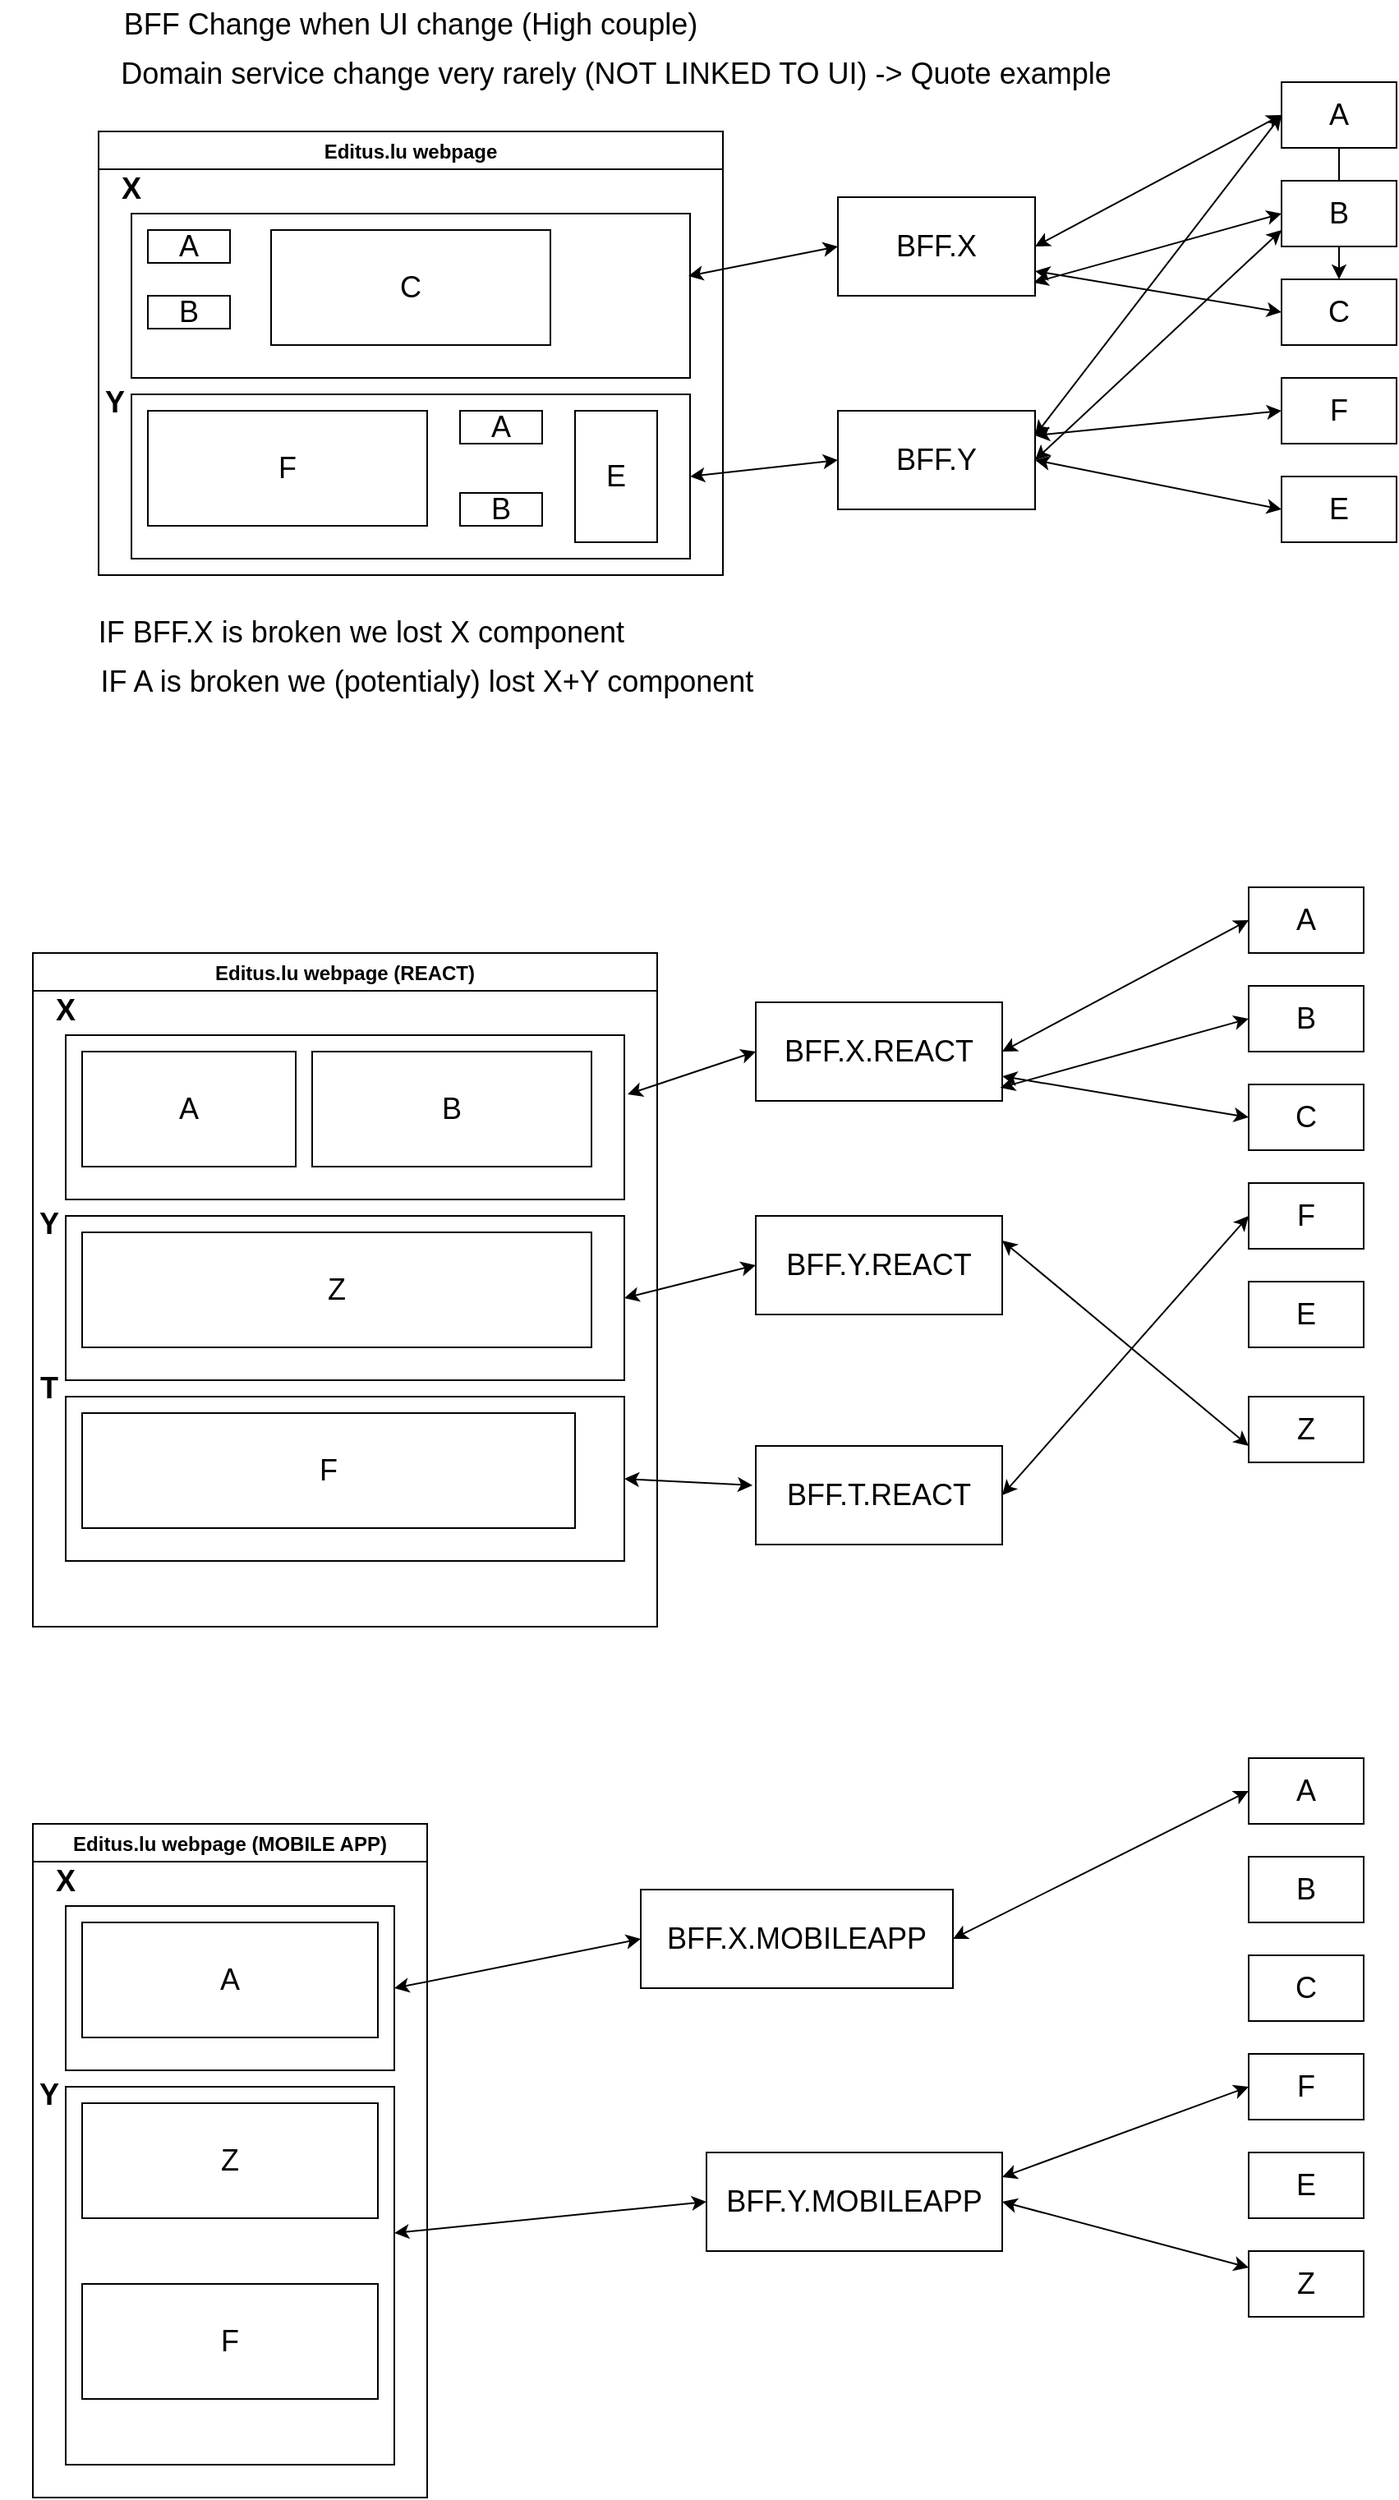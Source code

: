 <mxfile version="16.6.3" type="github">
  <diagram id="c6mJYmaqCusoTaIBJFSl" name="Page-1">
    <mxGraphModel dx="1865" dy="547" grid="1" gridSize="10" guides="1" tooltips="1" connect="1" arrows="1" fold="1" page="1" pageScale="1" pageWidth="827" pageHeight="1169" math="0" shadow="0">
      <root>
        <mxCell id="0" />
        <mxCell id="1" parent="0" />
        <mxCell id="-I1qoJd3Gczy4PTa_OBQ-3" value="Editus.lu webpage" style="swimlane;" parent="1" vertex="1">
          <mxGeometry x="20" y="110" width="380" height="270" as="geometry" />
        </mxCell>
        <mxCell id="-I1qoJd3Gczy4PTa_OBQ-4" value="" style="rounded=0;whiteSpace=wrap;html=1;" parent="-I1qoJd3Gczy4PTa_OBQ-3" vertex="1">
          <mxGeometry x="20" y="50" width="340" height="100" as="geometry" />
        </mxCell>
        <mxCell id="-I1qoJd3Gczy4PTa_OBQ-5" value="X" style="text;html=1;strokeColor=none;fillColor=none;align=center;verticalAlign=middle;whiteSpace=wrap;rounded=0;fontStyle=1;fontSize=18;" parent="-I1qoJd3Gczy4PTa_OBQ-3" vertex="1">
          <mxGeometry x="-10" y="20" width="60" height="30" as="geometry" />
        </mxCell>
        <mxCell id="-I1qoJd3Gczy4PTa_OBQ-6" value="A" style="rounded=0;whiteSpace=wrap;html=1;fontSize=18;" parent="-I1qoJd3Gczy4PTa_OBQ-3" vertex="1">
          <mxGeometry x="30" y="60" width="50" height="20" as="geometry" />
        </mxCell>
        <mxCell id="-I1qoJd3Gczy4PTa_OBQ-7" value="B" style="rounded=0;whiteSpace=wrap;html=1;fontSize=18;" parent="-I1qoJd3Gczy4PTa_OBQ-3" vertex="1">
          <mxGeometry x="30" y="100" width="50" height="20" as="geometry" />
        </mxCell>
        <mxCell id="-I1qoJd3Gczy4PTa_OBQ-8" value="C" style="rounded=0;whiteSpace=wrap;html=1;fontSize=18;" parent="-I1qoJd3Gczy4PTa_OBQ-3" vertex="1">
          <mxGeometry x="105" y="60" width="170" height="70" as="geometry" />
        </mxCell>
        <mxCell id="-I1qoJd3Gczy4PTa_OBQ-10" value="" style="rounded=0;whiteSpace=wrap;html=1;" parent="-I1qoJd3Gczy4PTa_OBQ-3" vertex="1">
          <mxGeometry x="20" y="160" width="340" height="100" as="geometry" />
        </mxCell>
        <mxCell id="-I1qoJd3Gczy4PTa_OBQ-11" value="Y" style="text;html=1;strokeColor=none;fillColor=none;align=center;verticalAlign=middle;whiteSpace=wrap;rounded=0;fontStyle=1;fontSize=18;" parent="-I1qoJd3Gczy4PTa_OBQ-3" vertex="1">
          <mxGeometry x="-20" y="150" width="60" height="30" as="geometry" />
        </mxCell>
        <mxCell id="-I1qoJd3Gczy4PTa_OBQ-12" value="F" style="rounded=0;whiteSpace=wrap;html=1;fontSize=18;" parent="-I1qoJd3Gczy4PTa_OBQ-3" vertex="1">
          <mxGeometry x="30" y="170" width="170" height="70" as="geometry" />
        </mxCell>
        <mxCell id="-I1qoJd3Gczy4PTa_OBQ-13" value="A" style="rounded=0;whiteSpace=wrap;html=1;fontSize=18;" parent="-I1qoJd3Gczy4PTa_OBQ-3" vertex="1">
          <mxGeometry x="220" y="170" width="50" height="20" as="geometry" />
        </mxCell>
        <mxCell id="-I1qoJd3Gczy4PTa_OBQ-14" value="B" style="rounded=0;whiteSpace=wrap;html=1;fontSize=18;" parent="-I1qoJd3Gczy4PTa_OBQ-3" vertex="1">
          <mxGeometry x="220" y="220" width="50" height="20" as="geometry" />
        </mxCell>
        <mxCell id="-I1qoJd3Gczy4PTa_OBQ-15" value="E" style="rounded=0;whiteSpace=wrap;html=1;fontSize=18;" parent="-I1qoJd3Gczy4PTa_OBQ-3" vertex="1">
          <mxGeometry x="290" y="170" width="50" height="80" as="geometry" />
        </mxCell>
        <mxCell id="-I1qoJd3Gczy4PTa_OBQ-16" value="BFF.X" style="rounded=0;whiteSpace=wrap;html=1;fontSize=18;" parent="1" vertex="1">
          <mxGeometry x="470" y="150" width="120" height="60" as="geometry" />
        </mxCell>
        <mxCell id="-I1qoJd3Gczy4PTa_OBQ-17" value="BFF.Y" style="rounded=0;whiteSpace=wrap;html=1;fontSize=18;" parent="1" vertex="1">
          <mxGeometry x="470" y="280" width="120" height="60" as="geometry" />
        </mxCell>
        <mxCell id="-I1qoJd3Gczy4PTa_OBQ-19" value="" style="endArrow=classic;startArrow=classic;html=1;rounded=0;fontSize=18;entryX=0;entryY=0.5;entryDx=0;entryDy=0;exitX=0.997;exitY=0.38;exitDx=0;exitDy=0;exitPerimeter=0;" parent="1" source="-I1qoJd3Gczy4PTa_OBQ-4" target="-I1qoJd3Gczy4PTa_OBQ-16" edge="1">
          <mxGeometry width="50" height="50" relative="1" as="geometry">
            <mxPoint x="390" y="400" as="sourcePoint" />
            <mxPoint x="440" y="350" as="targetPoint" />
          </mxGeometry>
        </mxCell>
        <mxCell id="-I1qoJd3Gczy4PTa_OBQ-20" value="" style="endArrow=classic;startArrow=classic;html=1;rounded=0;fontSize=18;entryX=0;entryY=0.5;entryDx=0;entryDy=0;exitX=1;exitY=0.5;exitDx=0;exitDy=0;" parent="1" source="-I1qoJd3Gczy4PTa_OBQ-10" target="-I1qoJd3Gczy4PTa_OBQ-17" edge="1">
          <mxGeometry width="50" height="50" relative="1" as="geometry">
            <mxPoint x="388.98" y="208" as="sourcePoint" />
            <mxPoint x="480" y="190" as="targetPoint" />
          </mxGeometry>
        </mxCell>
        <mxCell id="9fb_ZOP7fV99XiOLohwT-1" value="" style="edgeStyle=orthogonalEdgeStyle;rounded=0;orthogonalLoop=1;jettySize=auto;html=1;" edge="1" parent="1" source="-I1qoJd3Gczy4PTa_OBQ-21" target="-I1qoJd3Gczy4PTa_OBQ-23">
          <mxGeometry relative="1" as="geometry" />
        </mxCell>
        <mxCell id="-I1qoJd3Gczy4PTa_OBQ-21" value="A" style="rounded=0;whiteSpace=wrap;html=1;fontSize=18;" parent="1" vertex="1">
          <mxGeometry x="740" y="80" width="70" height="40" as="geometry" />
        </mxCell>
        <mxCell id="-I1qoJd3Gczy4PTa_OBQ-22" value="B" style="rounded=0;whiteSpace=wrap;html=1;fontSize=18;" parent="1" vertex="1">
          <mxGeometry x="740" y="140" width="70" height="40" as="geometry" />
        </mxCell>
        <mxCell id="-I1qoJd3Gczy4PTa_OBQ-23" value="C" style="rounded=0;whiteSpace=wrap;html=1;fontSize=18;" parent="1" vertex="1">
          <mxGeometry x="740" y="200" width="70" height="40" as="geometry" />
        </mxCell>
        <mxCell id="-I1qoJd3Gczy4PTa_OBQ-25" value="F" style="rounded=0;whiteSpace=wrap;html=1;fontSize=18;" parent="1" vertex="1">
          <mxGeometry x="740" y="260" width="70" height="40" as="geometry" />
        </mxCell>
        <mxCell id="-I1qoJd3Gczy4PTa_OBQ-26" value="E" style="rounded=0;whiteSpace=wrap;html=1;fontSize=18;" parent="1" vertex="1">
          <mxGeometry x="740" y="320" width="70" height="40" as="geometry" />
        </mxCell>
        <mxCell id="-I1qoJd3Gczy4PTa_OBQ-28" value="" style="endArrow=classic;startArrow=classic;html=1;rounded=0;fontSize=18;entryX=0;entryY=0.5;entryDx=0;entryDy=0;exitX=1;exitY=0.5;exitDx=0;exitDy=0;" parent="1" source="-I1qoJd3Gczy4PTa_OBQ-16" target="-I1qoJd3Gczy4PTa_OBQ-21" edge="1">
          <mxGeometry width="50" height="50" relative="1" as="geometry">
            <mxPoint x="388.98" y="208" as="sourcePoint" />
            <mxPoint x="480" y="190" as="targetPoint" />
          </mxGeometry>
        </mxCell>
        <mxCell id="-I1qoJd3Gczy4PTa_OBQ-29" value="" style="endArrow=classic;startArrow=classic;html=1;rounded=0;fontSize=18;entryX=0;entryY=0.5;entryDx=0;entryDy=0;exitX=0.992;exitY=0.867;exitDx=0;exitDy=0;exitPerimeter=0;" parent="1" source="-I1qoJd3Gczy4PTa_OBQ-16" target="-I1qoJd3Gczy4PTa_OBQ-22" edge="1">
          <mxGeometry width="50" height="50" relative="1" as="geometry">
            <mxPoint x="600" y="190" as="sourcePoint" />
            <mxPoint x="670" y="110" as="targetPoint" />
          </mxGeometry>
        </mxCell>
        <mxCell id="-I1qoJd3Gczy4PTa_OBQ-30" value="" style="endArrow=classic;startArrow=classic;html=1;rounded=0;fontSize=18;entryX=0;entryY=0.5;entryDx=0;entryDy=0;exitX=1;exitY=0.75;exitDx=0;exitDy=0;" parent="1" source="-I1qoJd3Gczy4PTa_OBQ-16" target="-I1qoJd3Gczy4PTa_OBQ-23" edge="1">
          <mxGeometry width="50" height="50" relative="1" as="geometry">
            <mxPoint x="599.04" y="212.02" as="sourcePoint" />
            <mxPoint x="670" y="170" as="targetPoint" />
          </mxGeometry>
        </mxCell>
        <mxCell id="-I1qoJd3Gczy4PTa_OBQ-31" value="" style="endArrow=classic;startArrow=classic;html=1;rounded=0;fontSize=18;entryX=0;entryY=0.5;entryDx=0;entryDy=0;exitX=1;exitY=0.25;exitDx=0;exitDy=0;" parent="1" source="-I1qoJd3Gczy4PTa_OBQ-17" target="-I1qoJd3Gczy4PTa_OBQ-25" edge="1">
          <mxGeometry width="50" height="50" relative="1" as="geometry">
            <mxPoint x="600" y="205" as="sourcePoint" />
            <mxPoint x="750" y="230" as="targetPoint" />
          </mxGeometry>
        </mxCell>
        <mxCell id="-I1qoJd3Gczy4PTa_OBQ-32" value="" style="endArrow=classic;startArrow=classic;html=1;rounded=0;fontSize=18;entryX=0;entryY=0.5;entryDx=0;entryDy=0;exitX=1;exitY=0.25;exitDx=0;exitDy=0;" parent="1" source="-I1qoJd3Gczy4PTa_OBQ-17" target="-I1qoJd3Gczy4PTa_OBQ-21" edge="1">
          <mxGeometry width="50" height="50" relative="1" as="geometry">
            <mxPoint x="600" y="305" as="sourcePoint" />
            <mxPoint x="750" y="290" as="targetPoint" />
          </mxGeometry>
        </mxCell>
        <mxCell id="-I1qoJd3Gczy4PTa_OBQ-33" value="" style="endArrow=classic;startArrow=classic;html=1;rounded=0;fontSize=18;entryX=0;entryY=0.75;entryDx=0;entryDy=0;exitX=1;exitY=0.5;exitDx=0;exitDy=0;" parent="1" source="-I1qoJd3Gczy4PTa_OBQ-17" target="-I1qoJd3Gczy4PTa_OBQ-22" edge="1">
          <mxGeometry width="50" height="50" relative="1" as="geometry">
            <mxPoint x="600" y="305" as="sourcePoint" />
            <mxPoint x="750" y="110" as="targetPoint" />
          </mxGeometry>
        </mxCell>
        <mxCell id="-I1qoJd3Gczy4PTa_OBQ-34" value="" style="endArrow=classic;startArrow=classic;html=1;rounded=0;fontSize=18;entryX=0;entryY=0.5;entryDx=0;entryDy=0;exitX=1;exitY=0.5;exitDx=0;exitDy=0;" parent="1" source="-I1qoJd3Gczy4PTa_OBQ-17" target="-I1qoJd3Gczy4PTa_OBQ-26" edge="1">
          <mxGeometry width="50" height="50" relative="1" as="geometry">
            <mxPoint x="600" y="320" as="sourcePoint" />
            <mxPoint x="750" y="180" as="targetPoint" />
          </mxGeometry>
        </mxCell>
        <mxCell id="-I1qoJd3Gczy4PTa_OBQ-44" value="BFF.X.REACT" style="rounded=0;whiteSpace=wrap;html=1;fontSize=18;" parent="1" vertex="1">
          <mxGeometry x="420" y="640" width="150" height="60" as="geometry" />
        </mxCell>
        <mxCell id="-I1qoJd3Gczy4PTa_OBQ-45" value="BFF.Y.REACT" style="rounded=0;whiteSpace=wrap;html=1;fontSize=18;" parent="1" vertex="1">
          <mxGeometry x="420" y="770" width="150" height="60" as="geometry" />
        </mxCell>
        <mxCell id="-I1qoJd3Gczy4PTa_OBQ-46" value="" style="endArrow=classic;startArrow=classic;html=1;rounded=0;fontSize=18;entryX=0;entryY=0.5;entryDx=0;entryDy=0;exitX=1.006;exitY=0.36;exitDx=0;exitDy=0;exitPerimeter=0;" parent="1" source="-I1qoJd3Gczy4PTa_OBQ-73" target="-I1qoJd3Gczy4PTa_OBQ-44" edge="1">
          <mxGeometry width="50" height="50" relative="1" as="geometry">
            <mxPoint x="358.98" y="688" as="sourcePoint" />
            <mxPoint x="420" y="840" as="targetPoint" />
          </mxGeometry>
        </mxCell>
        <mxCell id="-I1qoJd3Gczy4PTa_OBQ-47" value="" style="endArrow=classic;startArrow=classic;html=1;rounded=0;fontSize=18;entryX=0;entryY=0.5;entryDx=0;entryDy=0;exitX=1;exitY=0.5;exitDx=0;exitDy=0;" parent="1" source="-I1qoJd3Gczy4PTa_OBQ-78" target="-I1qoJd3Gczy4PTa_OBQ-45" edge="1">
          <mxGeometry width="50" height="50" relative="1" as="geometry">
            <mxPoint x="360" y="810" as="sourcePoint" />
            <mxPoint x="460" y="680" as="targetPoint" />
          </mxGeometry>
        </mxCell>
        <mxCell id="-I1qoJd3Gczy4PTa_OBQ-48" value="A" style="rounded=0;whiteSpace=wrap;html=1;fontSize=18;" parent="1" vertex="1">
          <mxGeometry x="720" y="570" width="70" height="40" as="geometry" />
        </mxCell>
        <mxCell id="-I1qoJd3Gczy4PTa_OBQ-49" value="B" style="rounded=0;whiteSpace=wrap;html=1;fontSize=18;" parent="1" vertex="1">
          <mxGeometry x="720" y="630" width="70" height="40" as="geometry" />
        </mxCell>
        <mxCell id="-I1qoJd3Gczy4PTa_OBQ-50" value="C" style="rounded=0;whiteSpace=wrap;html=1;fontSize=18;" parent="1" vertex="1">
          <mxGeometry x="720" y="690" width="70" height="40" as="geometry" />
        </mxCell>
        <mxCell id="-I1qoJd3Gczy4PTa_OBQ-51" value="F" style="rounded=0;whiteSpace=wrap;html=1;fontSize=18;" parent="1" vertex="1">
          <mxGeometry x="720" y="750" width="70" height="40" as="geometry" />
        </mxCell>
        <mxCell id="-I1qoJd3Gczy4PTa_OBQ-52" value="E" style="rounded=0;whiteSpace=wrap;html=1;fontSize=18;" parent="1" vertex="1">
          <mxGeometry x="720" y="810" width="70" height="40" as="geometry" />
        </mxCell>
        <mxCell id="-I1qoJd3Gczy4PTa_OBQ-53" value="" style="endArrow=classic;startArrow=classic;html=1;rounded=0;fontSize=18;entryX=0;entryY=0.5;entryDx=0;entryDy=0;exitX=1;exitY=0.5;exitDx=0;exitDy=0;" parent="1" source="-I1qoJd3Gczy4PTa_OBQ-44" target="-I1qoJd3Gczy4PTa_OBQ-48" edge="1">
          <mxGeometry width="50" height="50" relative="1" as="geometry">
            <mxPoint x="368.98" y="698" as="sourcePoint" />
            <mxPoint x="460" y="680" as="targetPoint" />
          </mxGeometry>
        </mxCell>
        <mxCell id="-I1qoJd3Gczy4PTa_OBQ-54" value="" style="endArrow=classic;startArrow=classic;html=1;rounded=0;fontSize=18;entryX=0;entryY=0.5;entryDx=0;entryDy=0;exitX=0.992;exitY=0.867;exitDx=0;exitDy=0;exitPerimeter=0;" parent="1" source="-I1qoJd3Gczy4PTa_OBQ-44" target="-I1qoJd3Gczy4PTa_OBQ-49" edge="1">
          <mxGeometry width="50" height="50" relative="1" as="geometry">
            <mxPoint x="580" y="680" as="sourcePoint" />
            <mxPoint x="650" y="600" as="targetPoint" />
          </mxGeometry>
        </mxCell>
        <mxCell id="-I1qoJd3Gczy4PTa_OBQ-55" value="" style="endArrow=classic;startArrow=classic;html=1;rounded=0;fontSize=18;entryX=0;entryY=0.5;entryDx=0;entryDy=0;exitX=1;exitY=0.75;exitDx=0;exitDy=0;" parent="1" source="-I1qoJd3Gczy4PTa_OBQ-44" target="-I1qoJd3Gczy4PTa_OBQ-50" edge="1">
          <mxGeometry width="50" height="50" relative="1" as="geometry">
            <mxPoint x="579.04" y="702.02" as="sourcePoint" />
            <mxPoint x="650" y="660" as="targetPoint" />
          </mxGeometry>
        </mxCell>
        <mxCell id="-I1qoJd3Gczy4PTa_OBQ-56" value="" style="endArrow=classic;startArrow=classic;html=1;rounded=0;fontSize=18;entryX=0;entryY=0.75;entryDx=0;entryDy=0;exitX=1;exitY=0.25;exitDx=0;exitDy=0;" parent="1" source="-I1qoJd3Gczy4PTa_OBQ-45" target="89NNjuzNqjltHJ3HWhli-92" edge="1">
          <mxGeometry width="50" height="50" relative="1" as="geometry">
            <mxPoint x="580" y="695" as="sourcePoint" />
            <mxPoint x="730" y="720" as="targetPoint" />
          </mxGeometry>
        </mxCell>
        <mxCell id="-I1qoJd3Gczy4PTa_OBQ-72" value="Editus.lu webpage (REACT)" style="swimlane;" parent="1" vertex="1">
          <mxGeometry x="-20" y="610" width="380" height="410" as="geometry" />
        </mxCell>
        <mxCell id="-I1qoJd3Gczy4PTa_OBQ-73" value="" style="rounded=0;whiteSpace=wrap;html=1;" parent="-I1qoJd3Gczy4PTa_OBQ-72" vertex="1">
          <mxGeometry x="20" y="50" width="340" height="100" as="geometry" />
        </mxCell>
        <mxCell id="-I1qoJd3Gczy4PTa_OBQ-74" value="X" style="text;html=1;strokeColor=none;fillColor=none;align=center;verticalAlign=middle;whiteSpace=wrap;rounded=0;fontStyle=1;fontSize=18;" parent="-I1qoJd3Gczy4PTa_OBQ-72" vertex="1">
          <mxGeometry x="-10" y="20" width="60" height="30" as="geometry" />
        </mxCell>
        <mxCell id="-I1qoJd3Gczy4PTa_OBQ-75" value="A" style="rounded=0;whiteSpace=wrap;html=1;fontSize=18;" parent="-I1qoJd3Gczy4PTa_OBQ-72" vertex="1">
          <mxGeometry x="30" y="60" width="130" height="70" as="geometry" />
        </mxCell>
        <mxCell id="-I1qoJd3Gczy4PTa_OBQ-76" value="B" style="rounded=0;whiteSpace=wrap;html=1;fontSize=18;" parent="-I1qoJd3Gczy4PTa_OBQ-72" vertex="1">
          <mxGeometry x="170" y="60" width="170" height="70" as="geometry" />
        </mxCell>
        <mxCell id="-I1qoJd3Gczy4PTa_OBQ-78" value="" style="rounded=0;whiteSpace=wrap;html=1;" parent="-I1qoJd3Gczy4PTa_OBQ-72" vertex="1">
          <mxGeometry x="20" y="160" width="340" height="100" as="geometry" />
        </mxCell>
        <mxCell id="-I1qoJd3Gczy4PTa_OBQ-79" value="Y" style="text;html=1;strokeColor=none;fillColor=none;align=center;verticalAlign=middle;whiteSpace=wrap;rounded=0;fontStyle=1;fontSize=18;" parent="-I1qoJd3Gczy4PTa_OBQ-72" vertex="1">
          <mxGeometry x="-20" y="150" width="60" height="30" as="geometry" />
        </mxCell>
        <mxCell id="-I1qoJd3Gczy4PTa_OBQ-80" value="Z" style="rounded=0;whiteSpace=wrap;html=1;fontSize=18;" parent="-I1qoJd3Gczy4PTa_OBQ-72" vertex="1">
          <mxGeometry x="30" y="170" width="310" height="70" as="geometry" />
        </mxCell>
        <mxCell id="-I1qoJd3Gczy4PTa_OBQ-84" value="" style="rounded=0;whiteSpace=wrap;html=1;" parent="-I1qoJd3Gczy4PTa_OBQ-72" vertex="1">
          <mxGeometry x="20" y="270" width="340" height="100" as="geometry" />
        </mxCell>
        <mxCell id="-I1qoJd3Gczy4PTa_OBQ-85" value="T" style="text;html=1;strokeColor=none;fillColor=none;align=center;verticalAlign=middle;whiteSpace=wrap;rounded=0;fontStyle=1;fontSize=18;" parent="-I1qoJd3Gczy4PTa_OBQ-72" vertex="1">
          <mxGeometry x="-20" y="250" width="60" height="30" as="geometry" />
        </mxCell>
        <mxCell id="-I1qoJd3Gczy4PTa_OBQ-87" value="F" style="rounded=0;whiteSpace=wrap;html=1;fontSize=18;" parent="-I1qoJd3Gczy4PTa_OBQ-72" vertex="1">
          <mxGeometry x="30" y="280" width="300" height="70" as="geometry" />
        </mxCell>
        <mxCell id="-I1qoJd3Gczy4PTa_OBQ-88" value="BFF.T.REACT" style="rounded=0;whiteSpace=wrap;html=1;fontSize=18;" parent="1" vertex="1">
          <mxGeometry x="420" y="910" width="150" height="60" as="geometry" />
        </mxCell>
        <mxCell id="-I1qoJd3Gczy4PTa_OBQ-89" value="" style="endArrow=classic;startArrow=classic;html=1;rounded=0;fontSize=18;entryX=-0.013;entryY=0.4;entryDx=0;entryDy=0;exitX=1;exitY=0.5;exitDx=0;exitDy=0;entryPerimeter=0;" parent="1" source="-I1qoJd3Gczy4PTa_OBQ-84" target="-I1qoJd3Gczy4PTa_OBQ-88" edge="1">
          <mxGeometry width="50" height="50" relative="1" as="geometry">
            <mxPoint x="354" y="945" as="sourcePoint" />
            <mxPoint x="414" y="935" as="targetPoint" />
          </mxGeometry>
        </mxCell>
        <mxCell id="-I1qoJd3Gczy4PTa_OBQ-90" value="" style="endArrow=classic;startArrow=classic;html=1;rounded=0;fontSize=18;entryX=0;entryY=0.5;entryDx=0;entryDy=0;exitX=1;exitY=0.5;exitDx=0;exitDy=0;" parent="1" source="-I1qoJd3Gczy4PTa_OBQ-88" target="-I1qoJd3Gczy4PTa_OBQ-51" edge="1">
          <mxGeometry width="50" height="50" relative="1" as="geometry">
            <mxPoint x="580" y="810" as="sourcePoint" />
            <mxPoint x="730" y="840" as="targetPoint" />
          </mxGeometry>
        </mxCell>
        <mxCell id="-I1qoJd3Gczy4PTa_OBQ-92" value="BFF Change when UI change (High couple)" style="text;html=1;strokeColor=none;fillColor=none;align=center;verticalAlign=middle;whiteSpace=wrap;rounded=0;fontSize=18;" parent="1" vertex="1">
          <mxGeometry x="10" y="30" width="400" height="30" as="geometry" />
        </mxCell>
        <mxCell id="-I1qoJd3Gczy4PTa_OBQ-93" value="Domain service change very rarely (NOT LINKED TO UI) -&amp;gt; Quote example" style="text;html=1;strokeColor=none;fillColor=none;align=center;verticalAlign=middle;whiteSpace=wrap;rounded=0;fontSize=18;" parent="1" vertex="1">
          <mxGeometry y="60" width="670" height="30" as="geometry" />
        </mxCell>
        <mxCell id="-I1qoJd3Gczy4PTa_OBQ-94" value="IF BFF.X is broken we lost X component" style="text;html=1;strokeColor=none;fillColor=none;align=center;verticalAlign=middle;whiteSpace=wrap;rounded=0;fontSize=18;" parent="1" vertex="1">
          <mxGeometry x="-20" y="400" width="400" height="30" as="geometry" />
        </mxCell>
        <mxCell id="-I1qoJd3Gczy4PTa_OBQ-95" value="IF A is broken we (potentialy) lost X+Y component" style="text;html=1;strokeColor=none;fillColor=none;align=center;verticalAlign=middle;whiteSpace=wrap;rounded=0;fontSize=18;" parent="1" vertex="1">
          <mxGeometry y="430" width="440" height="30" as="geometry" />
        </mxCell>
        <mxCell id="89NNjuzNqjltHJ3HWhli-61" value="BFF.X.MOBILEAPP" style="rounded=0;whiteSpace=wrap;html=1;fontSize=18;" parent="1" vertex="1">
          <mxGeometry x="350" y="1180" width="190" height="60" as="geometry" />
        </mxCell>
        <mxCell id="89NNjuzNqjltHJ3HWhli-62" value="BFF.Y.MOBILEAPP" style="rounded=0;whiteSpace=wrap;html=1;fontSize=18;" parent="1" vertex="1">
          <mxGeometry x="390" y="1340" width="180" height="60" as="geometry" />
        </mxCell>
        <mxCell id="89NNjuzNqjltHJ3HWhli-63" value="" style="endArrow=classic;startArrow=classic;html=1;rounded=0;fontSize=18;entryX=0;entryY=0.5;entryDx=0;entryDy=0;exitX=1;exitY=0.5;exitDx=0;exitDy=0;" parent="1" source="89NNjuzNqjltHJ3HWhli-78" target="89NNjuzNqjltHJ3HWhli-61" edge="1">
          <mxGeometry width="50" height="50" relative="1" as="geometry">
            <mxPoint x="358.98" y="1218" as="sourcePoint" />
            <mxPoint x="420" y="1370" as="targetPoint" />
          </mxGeometry>
        </mxCell>
        <mxCell id="89NNjuzNqjltHJ3HWhli-64" value="" style="endArrow=classic;startArrow=classic;html=1;rounded=0;fontSize=18;entryX=0;entryY=0.5;entryDx=0;entryDy=0;exitX=1;exitY=0.387;exitDx=0;exitDy=0;exitPerimeter=0;" parent="1" source="89NNjuzNqjltHJ3HWhli-82" target="89NNjuzNqjltHJ3HWhli-62" edge="1">
          <mxGeometry width="50" height="50" relative="1" as="geometry">
            <mxPoint x="360" y="1340" as="sourcePoint" />
            <mxPoint x="460" y="1210" as="targetPoint" />
          </mxGeometry>
        </mxCell>
        <mxCell id="89NNjuzNqjltHJ3HWhli-65" value="A" style="rounded=0;whiteSpace=wrap;html=1;fontSize=18;" parent="1" vertex="1">
          <mxGeometry x="720" y="1100" width="70" height="40" as="geometry" />
        </mxCell>
        <mxCell id="89NNjuzNqjltHJ3HWhli-66" value="B" style="rounded=0;whiteSpace=wrap;html=1;fontSize=18;" parent="1" vertex="1">
          <mxGeometry x="720" y="1160" width="70" height="40" as="geometry" />
        </mxCell>
        <mxCell id="89NNjuzNqjltHJ3HWhli-67" value="C" style="rounded=0;whiteSpace=wrap;html=1;fontSize=18;" parent="1" vertex="1">
          <mxGeometry x="720" y="1220" width="70" height="40" as="geometry" />
        </mxCell>
        <mxCell id="89NNjuzNqjltHJ3HWhli-68" value="F" style="rounded=0;whiteSpace=wrap;html=1;fontSize=18;" parent="1" vertex="1">
          <mxGeometry x="720" y="1280" width="70" height="40" as="geometry" />
        </mxCell>
        <mxCell id="89NNjuzNqjltHJ3HWhli-69" value="E" style="rounded=0;whiteSpace=wrap;html=1;fontSize=18;" parent="1" vertex="1">
          <mxGeometry x="720" y="1340" width="70" height="40" as="geometry" />
        </mxCell>
        <mxCell id="89NNjuzNqjltHJ3HWhli-70" value="" style="endArrow=classic;startArrow=classic;html=1;rounded=0;fontSize=18;entryX=0;entryY=0.5;entryDx=0;entryDy=0;exitX=1;exitY=0.5;exitDx=0;exitDy=0;" parent="1" source="89NNjuzNqjltHJ3HWhli-61" target="89NNjuzNqjltHJ3HWhli-65" edge="1">
          <mxGeometry width="50" height="50" relative="1" as="geometry">
            <mxPoint x="368.98" y="1228" as="sourcePoint" />
            <mxPoint x="460" y="1210" as="targetPoint" />
          </mxGeometry>
        </mxCell>
        <mxCell id="89NNjuzNqjltHJ3HWhli-73" value="" style="endArrow=classic;startArrow=classic;html=1;rounded=0;fontSize=18;entryX=0;entryY=0.5;entryDx=0;entryDy=0;exitX=1;exitY=0.25;exitDx=0;exitDy=0;" parent="1" source="89NNjuzNqjltHJ3HWhli-62" target="89NNjuzNqjltHJ3HWhli-68" edge="1">
          <mxGeometry width="50" height="50" relative="1" as="geometry">
            <mxPoint x="580" y="1225" as="sourcePoint" />
            <mxPoint x="730" y="1250" as="targetPoint" />
          </mxGeometry>
        </mxCell>
        <mxCell id="89NNjuzNqjltHJ3HWhli-77" value="Editus.lu webpage (MOBILE APP)" style="swimlane;" parent="1" vertex="1">
          <mxGeometry x="-20" y="1140" width="240" height="410" as="geometry" />
        </mxCell>
        <mxCell id="89NNjuzNqjltHJ3HWhli-78" value="" style="rounded=0;whiteSpace=wrap;html=1;" parent="89NNjuzNqjltHJ3HWhli-77" vertex="1">
          <mxGeometry x="20" y="50" width="200" height="100" as="geometry" />
        </mxCell>
        <mxCell id="89NNjuzNqjltHJ3HWhli-79" value="X" style="text;html=1;strokeColor=none;fillColor=none;align=center;verticalAlign=middle;whiteSpace=wrap;rounded=0;fontStyle=1;fontSize=18;" parent="89NNjuzNqjltHJ3HWhli-77" vertex="1">
          <mxGeometry x="-10" y="20" width="60" height="30" as="geometry" />
        </mxCell>
        <mxCell id="89NNjuzNqjltHJ3HWhli-80" value="A" style="rounded=0;whiteSpace=wrap;html=1;fontSize=18;" parent="89NNjuzNqjltHJ3HWhli-77" vertex="1">
          <mxGeometry x="30" y="60" width="180" height="70" as="geometry" />
        </mxCell>
        <mxCell id="89NNjuzNqjltHJ3HWhli-82" value="" style="rounded=0;whiteSpace=wrap;html=1;" parent="89NNjuzNqjltHJ3HWhli-77" vertex="1">
          <mxGeometry x="20" y="160" width="200" height="230" as="geometry" />
        </mxCell>
        <mxCell id="89NNjuzNqjltHJ3HWhli-83" value="Y" style="text;html=1;strokeColor=none;fillColor=none;align=center;verticalAlign=middle;whiteSpace=wrap;rounded=0;fontStyle=1;fontSize=18;" parent="89NNjuzNqjltHJ3HWhli-77" vertex="1">
          <mxGeometry x="-20" y="150" width="60" height="30" as="geometry" />
        </mxCell>
        <mxCell id="89NNjuzNqjltHJ3HWhli-84" value="Z" style="rounded=0;whiteSpace=wrap;html=1;fontSize=18;" parent="89NNjuzNqjltHJ3HWhli-77" vertex="1">
          <mxGeometry x="30" y="170" width="180" height="70" as="geometry" />
        </mxCell>
        <mxCell id="89NNjuzNqjltHJ3HWhli-91" value="F" style="rounded=0;whiteSpace=wrap;html=1;fontSize=18;" parent="89NNjuzNqjltHJ3HWhli-77" vertex="1">
          <mxGeometry x="30" y="280" width="180" height="70" as="geometry" />
        </mxCell>
        <mxCell id="89NNjuzNqjltHJ3HWhli-92" value="Z" style="rounded=0;whiteSpace=wrap;html=1;fontSize=18;" parent="1" vertex="1">
          <mxGeometry x="720" y="880" width="70" height="40" as="geometry" />
        </mxCell>
        <mxCell id="89NNjuzNqjltHJ3HWhli-93" value="Z" style="rounded=0;whiteSpace=wrap;html=1;fontSize=18;" parent="1" vertex="1">
          <mxGeometry x="720" y="1400" width="70" height="40" as="geometry" />
        </mxCell>
        <mxCell id="89NNjuzNqjltHJ3HWhli-94" value="" style="endArrow=classic;startArrow=classic;html=1;rounded=0;fontSize=18;entryX=0;entryY=0.25;entryDx=0;entryDy=0;exitX=1;exitY=0.5;exitDx=0;exitDy=0;" parent="1" source="89NNjuzNqjltHJ3HWhli-62" target="89NNjuzNqjltHJ3HWhli-93" edge="1">
          <mxGeometry width="50" height="50" relative="1" as="geometry">
            <mxPoint x="580" y="1365" as="sourcePoint" />
            <mxPoint x="730" y="1310" as="targetPoint" />
          </mxGeometry>
        </mxCell>
      </root>
    </mxGraphModel>
  </diagram>
</mxfile>
